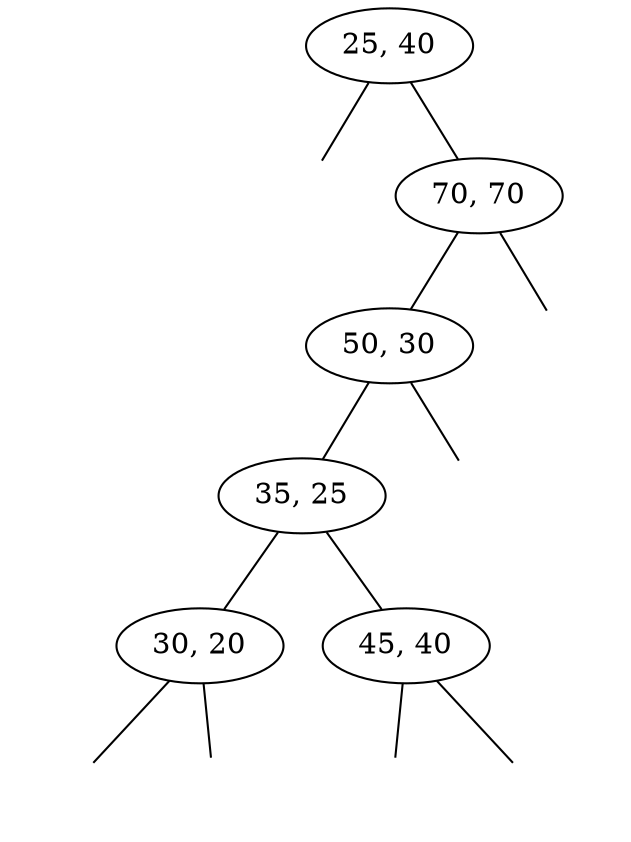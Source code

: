 graph g {
	graph [rankdir=BT]
	0 [label="25, 40"]
	-1 [label="" style=invis]
	-1 -- 0
	1 [label="70, 70"]
	1 -- 0
	2 [label="50, 30"]
	2 -- 1
	3 [label="35, 25"]
	3 -- 2
	4 [label="30, 20"]
	4 -- 3
	-2 [label="" style=invis]
	-2 -- 4
	-3 [label="" style=invis]
	-3 -- 4
	5 [label="45, 40"]
	5 -- 3
	-4 [label="" style=invis]
	-4 -- 5
	-5 [label="" style=invis]
	-5 -- 5
	-6 [label="" style=invis]
	-6 -- 2
	-7 [label="" style=invis]
	-7 -- 1
}
